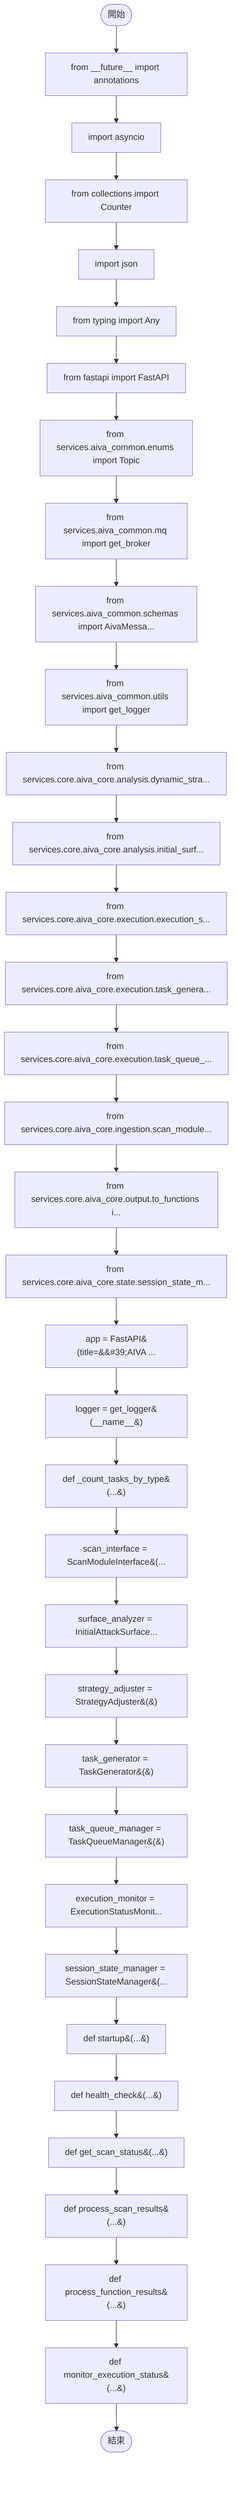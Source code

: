flowchart TB
    n1([開始])
    n2([結束])
    n3[from __future__ import annotations]
    n4[import asyncio]
    n5[from collections import Counter]
    n6[import json]
    n7[from typing import Any]
    n8[from fastapi import FastAPI]
    n9[from services.aiva_common.enums import Topic]
    n10[from services.aiva_common.mq import get_broker]
    n11[from services.aiva_common.schemas import AivaMessa...]
    n12[from services.aiva_common.utils import get_logger]
    n13[from services.core.aiva_core.analysis.dynamic_stra...]
    n14[from services.core.aiva_core.analysis.initial_surf...]
    n15[from services.core.aiva_core.execution.execution_s...]
    n16[from services.core.aiva_core.execution.task_genera...]
    n17[from services.core.aiva_core.execution.task_queue_...]
    n18[from services.core.aiva_core.ingestion.scan_module...]
    n19[from services.core.aiva_core.output.to_functions i...]
    n20[from services.core.aiva_core.state.session_state_m...]
    n21[app = FastAPI&#40;title=&amp;&#35;39;AIVA ...]
    n22[logger = get_logger&#40;__name__&#41;]
    n23[def _count_tasks_by_type&#40;...&#41;]
    n24[scan_interface = ScanModuleInterface&#40;...]
    n25[surface_analyzer = InitialAttackSurface...]
    n26[strategy_adjuster = StrategyAdjuster&#40;&#41;]
    n27[task_generator = TaskGenerator&#40;&#41;]
    n28[task_queue_manager = TaskQueueManager&#40;&#41;]
    n29[execution_monitor = ExecutionStatusMonit...]
    n30[session_state_manager = SessionStateManager&#40;...]
    n31[def startup&#40;...&#41;]
    n32[def health_check&#40;...&#41;]
    n33[def get_scan_status&#40;...&#41;]
    n34[def process_scan_results&#40;...&#41;]
    n35[def process_function_results&#40;...&#41;]
    n36[def monitor_execution_status&#40;...&#41;]
    n1 --> n3
    n3 --> n4
    n4 --> n5
    n5 --> n6
    n6 --> n7
    n7 --> n8
    n8 --> n9
    n9 --> n10
    n10 --> n11
    n11 --> n12
    n12 --> n13
    n13 --> n14
    n14 --> n15
    n15 --> n16
    n16 --> n17
    n17 --> n18
    n18 --> n19
    n19 --> n20
    n20 --> n21
    n21 --> n22
    n22 --> n23
    n23 --> n24
    n24 --> n25
    n25 --> n26
    n26 --> n27
    n27 --> n28
    n28 --> n29
    n29 --> n30
    n30 --> n31
    n31 --> n32
    n32 --> n33
    n33 --> n34
    n34 --> n35
    n35 --> n36
    n36 --> n2